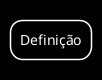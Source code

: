<plantuml>
@startmindmap
<style>
mindmapDiagram {
  BackgroundColor black
  arrowColor white
  lineColor white
  fontColor white
}
</style>
* Definição
@endmindmap
</plantuml>
